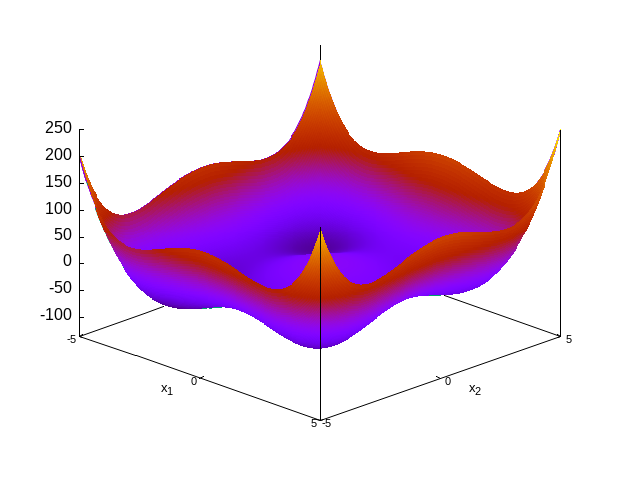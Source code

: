 #!/usr/bin/gnuplot -persist

set terminal png
set output "styb-tang.png"
set xlabel "x_1" font ",10"
set ylabel "x_2" font ",10"
unset border
set border 1+2+4+8+16+32+64
set hidden3d
set pm3d
set isosamples 250
set view 60, 45, 1, 1
unset key
set xtics -5, 5, 5 font ",8"
set ytics -5, 5, 5 font ",8"
set xrange [-5:5]
set yrange [-5:5]
set zrange [-100:250]
set xyplane 0.1
unset colorbox
splot 0.5 * ((x**4 - 16*(x**2) + 5*x) + (y**4 - 16*(y**2) + 5*y))
